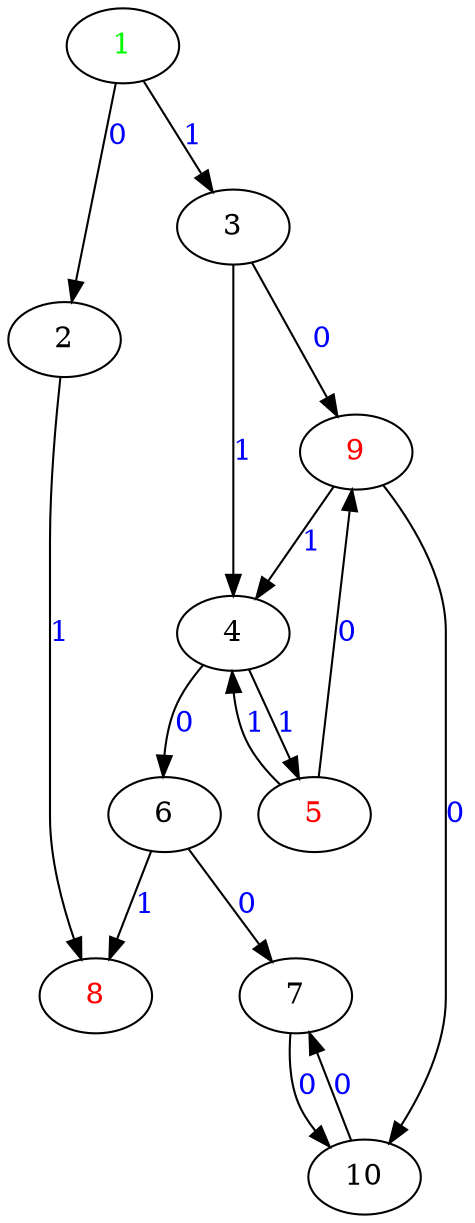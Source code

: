 digraph G {
	"2"->"8"[ label=<<font color="blue">1</font>> ];
	"7"->"10"[ label=<<font color="blue">0</font>> ];
	"5"->"9"[ label=<<font color="blue">0</font>> ];
	"10"->"7"[ label=<<font color="blue">0</font>> ];
	"1"->"2"[ label=<<font color="blue">0</font>> ];
	"3"->"9"[ label=<<font color="blue">0</font>> ];
	"9"->"10"[ label=<<font color="blue">0</font>> ];
	"4"->"6"[ label=<<font color="blue">0</font>> ];
	"6"->"8"[ label=<<font color="blue">1</font>> ];
	"3"->"4"[ label=<<font color="blue">1</font>> ];
	"6"->"7"[ label=<<font color="blue">0</font>> ];
	"5"->"4"[ label=<<font color="blue">1</font>> ];
	"9"->"4"[ label=<<font color="blue">1</font>> ];
	"1"->"3"[ label=<<font color="blue">1</font>> ];
	"4"->"5"[ label=<<font color="blue">1</font>> ];
	"1" [ label=<<font color="green">1</font>> ];
	"10";
	"2";
	"3";
	"4";
	"5" [ label=<<font color="red">5</font>> ];
	"6";
	"7";
	"8" [ label=<<font color="red">8</font>> ];
	"9" [ label=<<font color="red">9</font>> ];

}
